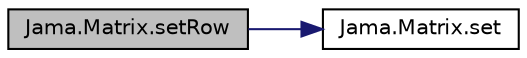 digraph "Jama.Matrix.setRow"
{
  edge [fontname="Helvetica",fontsize="10",labelfontname="Helvetica",labelfontsize="10"];
  node [fontname="Helvetica",fontsize="10",shape=record];
  rankdir="LR";
  Node1 [label="Jama.Matrix.setRow",height=0.2,width=0.4,color="black", fillcolor="grey75", style="filled" fontcolor="black"];
  Node1 -> Node2 [color="midnightblue",fontsize="10",style="solid"];
  Node2 [label="Jama.Matrix.set",height=0.2,width=0.4,color="black", fillcolor="white", style="filled",URL="$class_jama_1_1_matrix.html#a46de3040517d1238ae802820acc3b2b5"];
}

